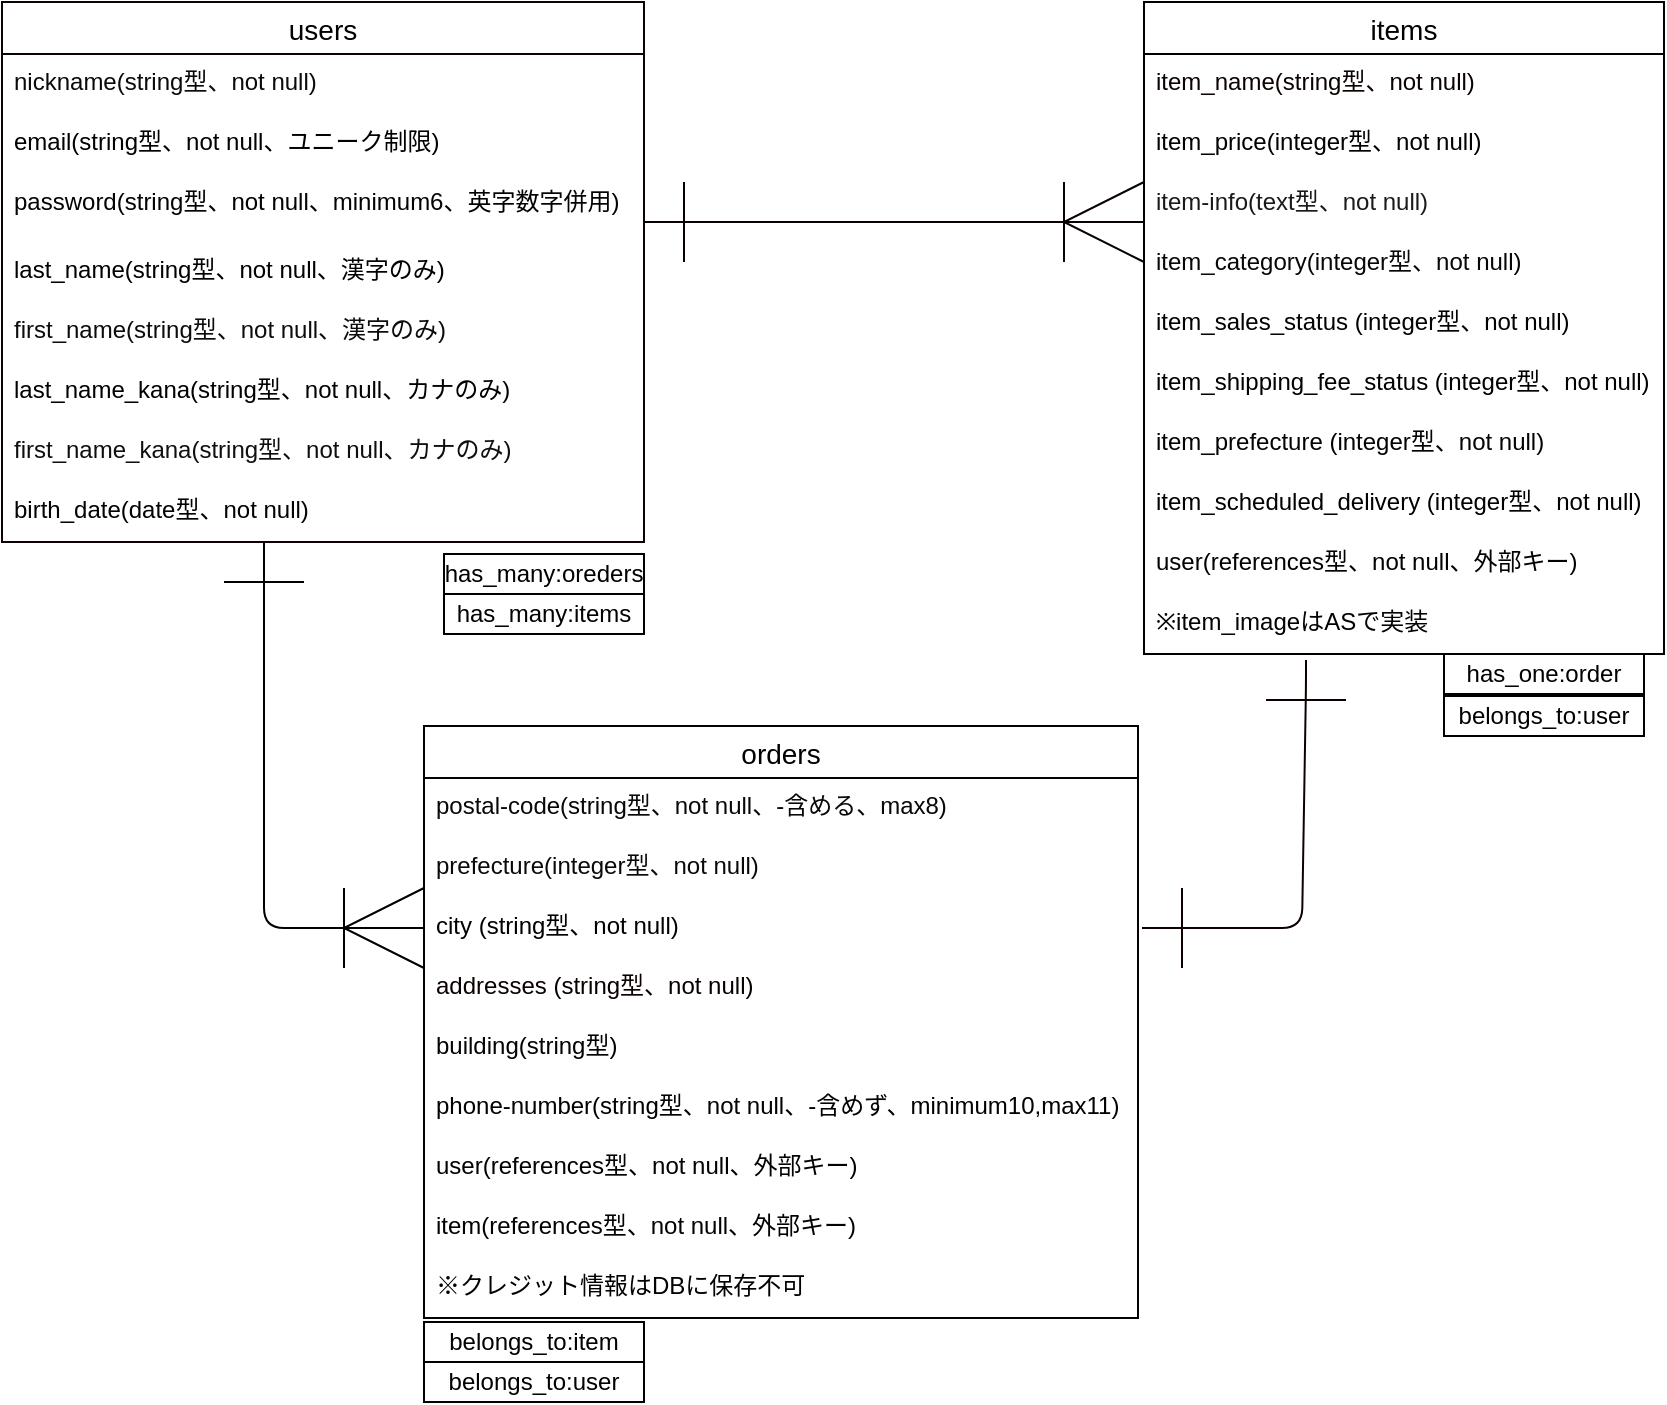 <mxfile>
    <diagram id="ABVSGHIWmNhb62gvKODj" name="ページ1">
        <mxGraphModel dx="1563" dy="647" grid="0" gridSize="10" guides="1" tooltips="1" connect="1" arrows="1" fold="1" page="1" pageScale="1" pageWidth="827" pageHeight="1169" background="#ffffff" math="0" shadow="0">
            <root>
                <mxCell id="0"/>
                <mxCell id="1" parent="0"/>
                <mxCell id="4" value="users" style="swimlane;fontStyle=0;childLayout=stackLayout;horizontal=1;startSize=26;horizontalStack=0;resizeParent=1;resizeParentMax=0;resizeLast=0;collapsible=1;marginBottom=0;align=center;fontSize=14;labelBorderColor=none;strokeColor=#0e0101;" vertex="1" parent="1">
                    <mxGeometry x="-11" y="120" width="321" height="270" as="geometry"/>
                </mxCell>
                <mxCell id="5" value="nickname(string型、not null)" style="text;strokeColor=none;fillColor=none;spacingLeft=4;spacingRight=4;overflow=hidden;rotatable=0;points=[[0,0.5],[1,0.5]];portConstraint=eastwest;fontSize=12;fontColor=#0a0a0a;" vertex="1" parent="4">
                    <mxGeometry y="26" width="321" height="30" as="geometry"/>
                </mxCell>
                <mxCell id="6" value="email(string型、not null、ユニーク制限)" style="text;strokeColor=none;fillColor=none;spacingLeft=4;spacingRight=4;overflow=hidden;rotatable=0;points=[[0,0.5],[1,0.5]];portConstraint=eastwest;fontSize=12;fontColor=#000000;" vertex="1" parent="4">
                    <mxGeometry y="56" width="321" height="30" as="geometry"/>
                </mxCell>
                <mxCell id="7" value="password(string型、not null、minimum6、英字数字併用)" style="text;strokeColor=none;fillColor=none;spacingLeft=4;spacingRight=4;overflow=hidden;rotatable=0;points=[[0,0.5],[1,0.5]];portConstraint=eastwest;fontSize=12;fontColor=#030303;" vertex="1" parent="4">
                    <mxGeometry y="86" width="321" height="34" as="geometry"/>
                </mxCell>
                <mxCell id="14" value="last_name(string型、not null、漢字のみ)" style="text;strokeColor=none;fillColor=none;spacingLeft=4;spacingRight=4;overflow=hidden;rotatable=0;points=[[0,0.5],[1,0.5]];portConstraint=eastwest;fontSize=12;fontColor=#000000;" vertex="1" parent="4">
                    <mxGeometry y="120" width="321" height="30" as="geometry"/>
                </mxCell>
                <mxCell id="31" value="first_name(string型、not null、漢字のみ)" style="text;strokeColor=none;fillColor=none;spacingLeft=4;spacingRight=4;overflow=hidden;rotatable=0;points=[[0,0.5],[1,0.5]];portConstraint=eastwest;fontSize=12;fontColor=#0d0c0c;" vertex="1" parent="4">
                    <mxGeometry y="150" width="321" height="30" as="geometry"/>
                </mxCell>
                <mxCell id="30" value="last_name_kana(string型、not null、カナのみ)" style="text;strokeColor=none;fillColor=none;spacingLeft=4;spacingRight=4;overflow=hidden;rotatable=0;points=[[0,0.5],[1,0.5]];portConstraint=eastwest;fontSize=12;fontColor=#000000;" vertex="1" parent="4">
                    <mxGeometry y="180" width="321" height="30" as="geometry"/>
                </mxCell>
                <mxCell id="32" value="first_name_kana(string型、not null、カナのみ)" style="text;strokeColor=none;fillColor=none;spacingLeft=4;spacingRight=4;overflow=hidden;rotatable=0;points=[[0,0.5],[1,0.5]];portConstraint=eastwest;fontSize=12;fontColor=#100f0f;" vertex="1" parent="4">
                    <mxGeometry y="210" width="321" height="30" as="geometry"/>
                </mxCell>
                <mxCell id="16" value="birth_date(date型、not null)" style="text;strokeColor=none;fillColor=none;spacingLeft=4;spacingRight=4;overflow=hidden;rotatable=0;points=[[0,0.5],[1,0.5]];portConstraint=eastwest;fontSize=12;fontColor=#030202;" vertex="1" parent="4">
                    <mxGeometry y="240" width="321" height="30" as="geometry"/>
                </mxCell>
                <mxCell id="8" value="items" style="swimlane;fontStyle=0;childLayout=stackLayout;horizontal=1;startSize=26;horizontalStack=0;resizeParent=1;resizeParentMax=0;resizeLast=0;collapsible=1;marginBottom=0;align=center;fontSize=14;strokeColor=#000000;" vertex="1" parent="1">
                    <mxGeometry x="560" y="120" width="260" height="326" as="geometry"/>
                </mxCell>
                <mxCell id="9" value="item_name(string型、not null)" style="text;strokeColor=none;fillColor=none;spacingLeft=4;spacingRight=4;overflow=hidden;rotatable=0;points=[[0,0.5],[1,0.5]];portConstraint=eastwest;fontSize=12;fontColor=#0d0202;" vertex="1" parent="8">
                    <mxGeometry y="26" width="260" height="30" as="geometry"/>
                </mxCell>
                <mxCell id="10" value="item_price(integer型、not null)" style="text;strokeColor=none;fillColor=none;spacingLeft=4;spacingRight=4;overflow=hidden;rotatable=0;points=[[0,0.5],[1,0.5]];portConstraint=eastwest;fontSize=12;labelBackgroundColor=none;fontColor=#000000;" vertex="1" parent="8">
                    <mxGeometry y="56" width="260" height="30" as="geometry"/>
                </mxCell>
                <mxCell id="17" value="item-info(text型、not null)" style="text;strokeColor=none;fillColor=none;spacingLeft=4;spacingRight=4;overflow=hidden;rotatable=0;points=[[0,0.5],[1,0.5]];portConstraint=eastwest;fontSize=12;fontColor=#1A1A1A;" vertex="1" parent="8">
                    <mxGeometry y="86" width="260" height="30" as="geometry"/>
                </mxCell>
                <mxCell id="18" value="item_category(integer型、not null)" style="text;strokeColor=none;fillColor=none;spacingLeft=4;spacingRight=4;overflow=hidden;rotatable=0;points=[[0,0.5],[1,0.5]];portConstraint=eastwest;fontSize=12;fontColor=#080707;" vertex="1" parent="8">
                    <mxGeometry y="116" width="260" height="30" as="geometry"/>
                </mxCell>
                <mxCell id="19" value="item_sales_status (integer型、not null)" style="text;strokeColor=none;fillColor=none;spacingLeft=4;spacingRight=4;overflow=hidden;rotatable=0;points=[[0,0.5],[1,0.5]];portConstraint=eastwest;fontSize=12;fontColor=#030202;" vertex="1" parent="8">
                    <mxGeometry y="146" width="260" height="30" as="geometry"/>
                </mxCell>
                <mxCell id="27" value="item_shipping_fee_status (integer型、not null)" style="text;strokeColor=none;fillColor=none;spacingLeft=4;spacingRight=4;overflow=hidden;rotatable=0;points=[[0,0.5],[1,0.5]];portConstraint=eastwest;fontSize=12;fontColor=#000000;" vertex="1" parent="8">
                    <mxGeometry y="176" width="260" height="30" as="geometry"/>
                </mxCell>
                <mxCell id="28" value="item_prefecture (integer型、not null)" style="text;strokeColor=none;fillColor=none;spacingLeft=4;spacingRight=4;overflow=hidden;rotatable=0;points=[[0,0.5],[1,0.5]];portConstraint=eastwest;fontSize=12;fontColor=#030303;" vertex="1" parent="8">
                    <mxGeometry y="206" width="260" height="30" as="geometry"/>
                </mxCell>
                <mxCell id="29" value="item_scheduled_delivery (integer型、not null)" style="text;strokeColor=none;fillColor=none;spacingLeft=4;spacingRight=4;overflow=hidden;rotatable=0;points=[[0,0.5],[1,0.5]];portConstraint=eastwest;fontSize=12;fontColor=#000000;" vertex="1" parent="8">
                    <mxGeometry y="236" width="260" height="30" as="geometry"/>
                </mxCell>
                <mxCell id="53" value="user(references型、not null、外部キー)" style="text;strokeColor=none;fillColor=none;spacingLeft=4;spacingRight=4;overflow=hidden;rotatable=0;points=[[0,0.5],[1,0.5]];portConstraint=eastwest;fontSize=12;labelBackgroundColor=none;labelBorderColor=none;fontColor=#030202;" vertex="1" parent="8">
                    <mxGeometry y="266" width="260" height="30" as="geometry"/>
                </mxCell>
                <mxCell id="54" value="※item_imageはASで実装" style="text;strokeColor=none;fillColor=none;spacingLeft=4;spacingRight=4;overflow=hidden;rotatable=0;points=[[0,0.5],[1,0.5]];portConstraint=eastwest;fontSize=12;labelBackgroundColor=none;labelBorderColor=none;fontColor=#030202;" vertex="1" parent="8">
                    <mxGeometry y="296" width="260" height="30" as="geometry"/>
                </mxCell>
                <mxCell id="20" value="orders" style="swimlane;fontStyle=0;childLayout=stackLayout;horizontal=1;startSize=26;horizontalStack=0;resizeParent=1;resizeParentMax=0;resizeLast=0;collapsible=1;marginBottom=0;align=center;fontSize=14;strokeColor=#040101;" vertex="1" parent="1">
                    <mxGeometry x="200" y="482" width="357" height="296" as="geometry"/>
                </mxCell>
                <mxCell id="21" value="postal-code(string型、not null、-含める、max8)" style="text;strokeColor=none;fillColor=none;spacingLeft=4;spacingRight=4;overflow=hidden;rotatable=0;points=[[0,0.5],[1,0.5]];portConstraint=eastwest;fontSize=12;fontColor=#090707;" vertex="1" parent="20">
                    <mxGeometry y="26" width="357" height="30" as="geometry"/>
                </mxCell>
                <mxCell id="22" value="prefecture(integer型、not null)" style="text;strokeColor=none;fillColor=none;spacingLeft=4;spacingRight=4;overflow=hidden;rotatable=0;points=[[0,0.5],[1,0.5]];portConstraint=eastwest;fontSize=12;fontColor=#0a0a0a;" vertex="1" parent="20">
                    <mxGeometry y="56" width="357" height="30" as="geometry"/>
                </mxCell>
                <mxCell id="23" value="city (string型、not null)" style="text;strokeColor=none;fillColor=none;spacingLeft=4;spacingRight=4;overflow=hidden;rotatable=0;points=[[0,0.5],[1,0.5]];portConstraint=eastwest;fontSize=12;fontColor=#000000;" vertex="1" parent="20">
                    <mxGeometry y="86" width="357" height="30" as="geometry"/>
                </mxCell>
                <mxCell id="24" value="addresses (string型、not null)" style="text;strokeColor=none;fillColor=none;spacingLeft=4;spacingRight=4;overflow=hidden;rotatable=0;points=[[0,0.5],[1,0.5]];portConstraint=eastwest;fontSize=12;fontColor=#0a0000;" vertex="1" parent="20">
                    <mxGeometry y="116" width="357" height="30" as="geometry"/>
                </mxCell>
                <mxCell id="25" value="building(string型)" style="text;strokeColor=none;fillColor=none;spacingLeft=4;spacingRight=4;overflow=hidden;rotatable=0;points=[[0,0.5],[1,0.5]];portConstraint=eastwest;fontSize=12;fontColor=#030303;" vertex="1" parent="20">
                    <mxGeometry y="146" width="357" height="30" as="geometry"/>
                </mxCell>
                <mxCell id="26" value="phone-number(string型、not null、-含めず、minimum10,max11)" style="text;strokeColor=none;fillColor=none;spacingLeft=4;spacingRight=4;overflow=hidden;rotatable=0;points=[[0,0.5],[1,0.5]];portConstraint=eastwest;fontSize=12;fontColor=#030202;" vertex="1" parent="20">
                    <mxGeometry y="176" width="357" height="30" as="geometry"/>
                </mxCell>
                <mxCell id="52" value="user(references型、not null、外部キー)" style="text;strokeColor=none;fillColor=none;spacingLeft=4;spacingRight=4;overflow=hidden;rotatable=0;points=[[0,0.5],[1,0.5]];portConstraint=eastwest;fontSize=12;labelBackgroundColor=none;labelBorderColor=none;fontColor=#030202;" vertex="1" parent="20">
                    <mxGeometry y="206" width="357" height="30" as="geometry"/>
                </mxCell>
                <mxCell id="56" value="item(references型、not null、外部キー)" style="text;strokeColor=none;fillColor=none;spacingLeft=4;spacingRight=4;overflow=hidden;rotatable=0;points=[[0,0.5],[1,0.5]];portConstraint=eastwest;fontSize=12;labelBackgroundColor=none;labelBorderColor=none;fontColor=#030202;" vertex="1" parent="20">
                    <mxGeometry y="236" width="357" height="30" as="geometry"/>
                </mxCell>
                <mxCell id="55" value="※クレジット情報はDBに保存不可" style="text;strokeColor=none;fillColor=none;spacingLeft=4;spacingRight=4;overflow=hidden;rotatable=0;points=[[0,0.5],[1,0.5]];portConstraint=eastwest;fontSize=12;labelBackgroundColor=none;labelBorderColor=none;fontColor=#030202;" vertex="1" parent="20">
                    <mxGeometry y="266" width="357" height="30" as="geometry"/>
                </mxCell>
                <mxCell id="35" value="" style="edgeStyle=entityRelationEdgeStyle;fontSize=12;html=1;endArrow=ERoneToMany;exitX=1;exitY=0.706;exitDx=0;exitDy=0;exitPerimeter=0;endSize=38;startArrow=ERone;startFill=0;startSize=38;strokeColor=#090101;" edge="1" parent="1" source="7">
                    <mxGeometry width="100" height="100" relative="1" as="geometry">
                        <mxPoint x="460" y="330" as="sourcePoint"/>
                        <mxPoint x="560" y="230" as="targetPoint"/>
                    </mxGeometry>
                </mxCell>
                <mxCell id="37" style="edgeStyle=none;html=1;endSize=38;entryX=0;entryY=0.5;entryDx=0;entryDy=0;endArrow=ERoneToMany;endFill=0;startArrow=ERone;startFill=0;startSize=38;strokeColor=#000000;" edge="1" parent="1" target="23">
                    <mxGeometry relative="1" as="geometry">
                        <mxPoint x="200" y="580" as="targetPoint"/>
                        <mxPoint x="120" y="390" as="sourcePoint"/>
                        <Array as="points">
                            <mxPoint x="120" y="470"/>
                            <mxPoint x="120" y="583"/>
                        </Array>
                    </mxGeometry>
                </mxCell>
                <mxCell id="38" style="edgeStyle=none;html=1;endArrow=ERone;endFill=0;endSize=38;startArrow=ERone;startFill=0;startSize=38;strokeColor=#0f0000;" edge="1" parent="1">
                    <mxGeometry relative="1" as="geometry">
                        <mxPoint x="641" y="449" as="targetPoint"/>
                        <mxPoint x="559" y="583" as="sourcePoint"/>
                        <Array as="points">
                            <mxPoint x="639" y="583"/>
                            <mxPoint x="641" y="462"/>
                        </Array>
                    </mxGeometry>
                </mxCell>
                <mxCell id="39" value="belongs_to:item" style="whiteSpace=wrap;html=1;align=center;" vertex="1" parent="1">
                    <mxGeometry x="200" y="780" width="110" height="20" as="geometry"/>
                </mxCell>
                <mxCell id="40" value="has_one:order" style="whiteSpace=wrap;html=1;align=center;" vertex="1" parent="1">
                    <mxGeometry x="710" y="446" width="100" height="20" as="geometry"/>
                </mxCell>
                <mxCell id="41" value="has_many:oreders" style="whiteSpace=wrap;html=1;align=center;" vertex="1" parent="1">
                    <mxGeometry x="210" y="396" width="100" height="20" as="geometry"/>
                </mxCell>
                <mxCell id="43" value="has_many:items" style="whiteSpace=wrap;html=1;align=center;" vertex="1" parent="1">
                    <mxGeometry x="210" y="416" width="100" height="20" as="geometry"/>
                </mxCell>
                <mxCell id="44" value="belongs_to:user" style="whiteSpace=wrap;html=1;align=center;" vertex="1" parent="1">
                    <mxGeometry x="200" y="800" width="110" height="20" as="geometry"/>
                </mxCell>
                <mxCell id="47" value="belongs_to:user" style="whiteSpace=wrap;html=1;align=center;" vertex="1" parent="1">
                    <mxGeometry x="710" y="467" width="100" height="20" as="geometry"/>
                </mxCell>
            </root>
        </mxGraphModel>
    </diagram>
</mxfile>
